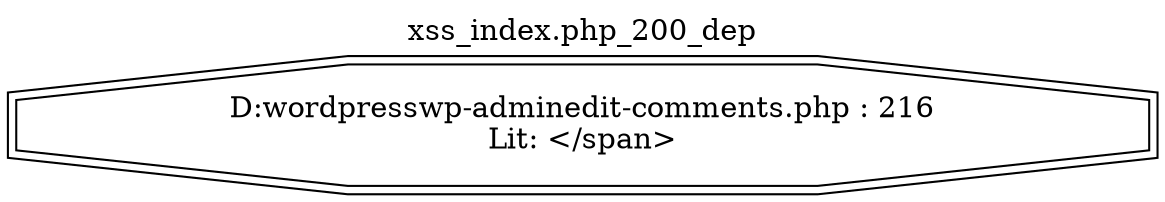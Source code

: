 digraph cfg {
  label="xss_index.php_200_dep";
  labelloc=t;
  n1 [shape=doubleoctagon, label="D:\wordpress\wp-admin\edit-comments.php : 216\nLit: </span>\n"];
}
